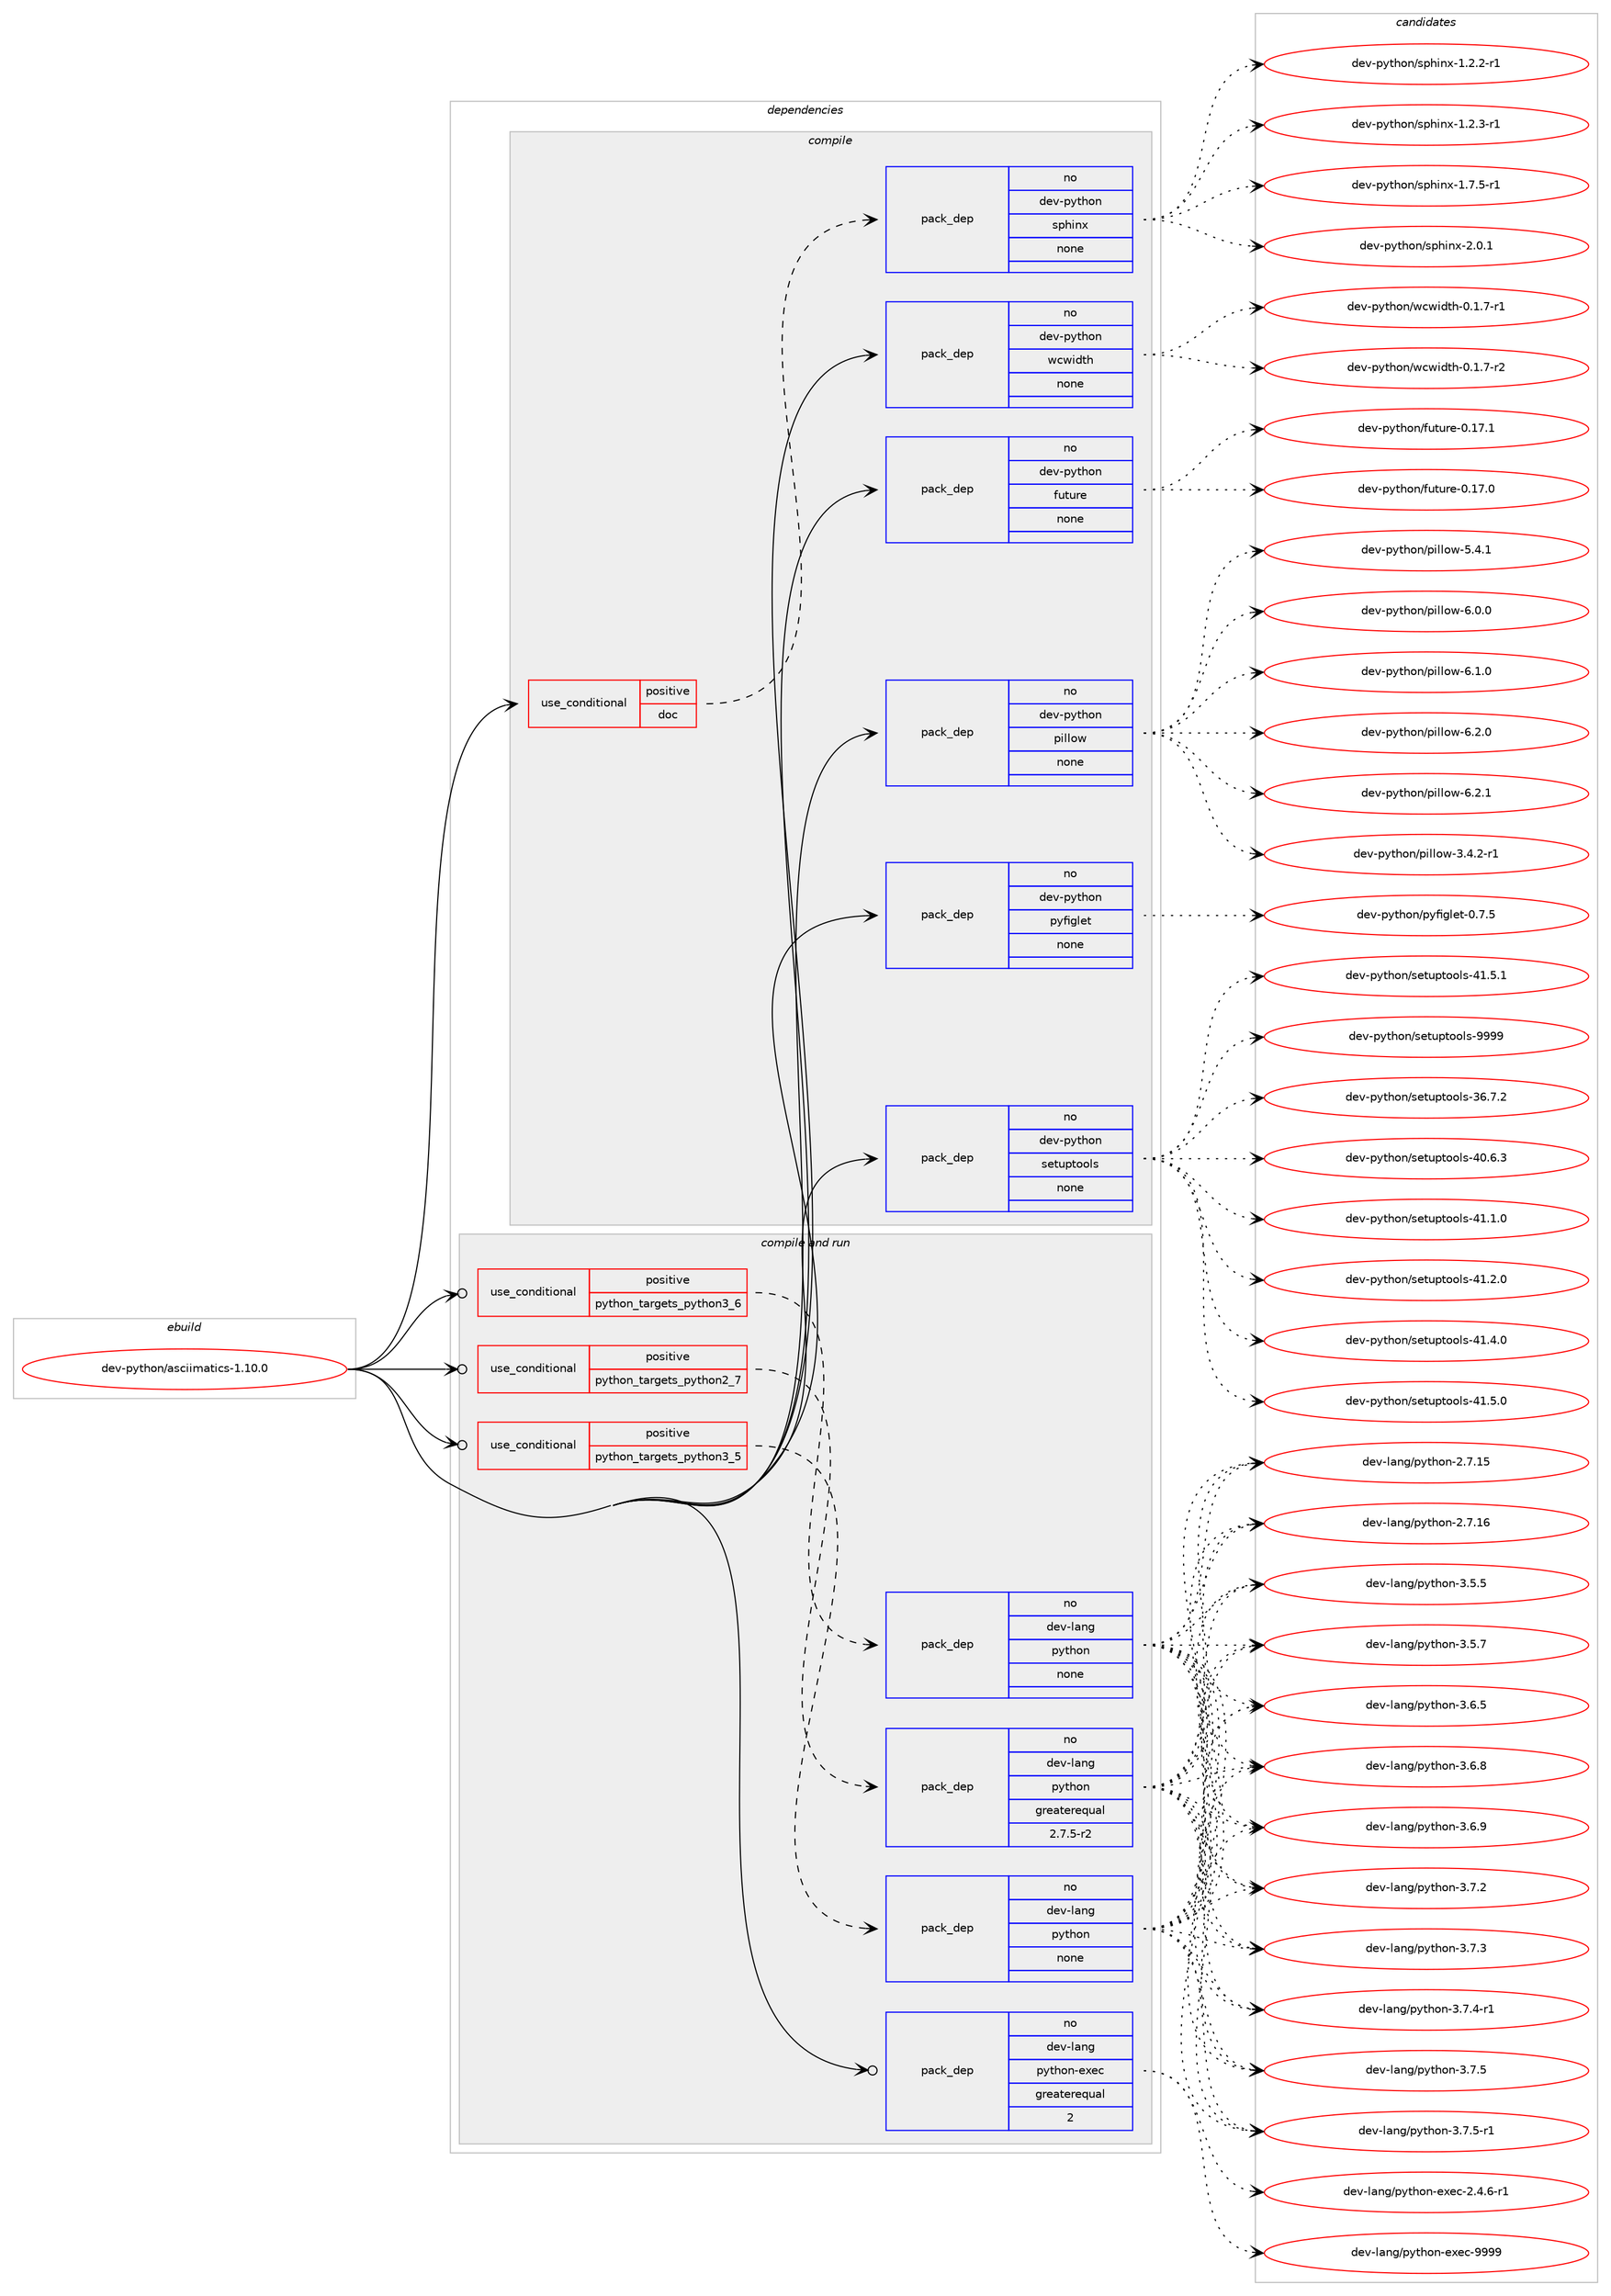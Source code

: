 digraph prolog {

# *************
# Graph options
# *************

newrank=true;
concentrate=true;
compound=true;
graph [rankdir=LR,fontname=Helvetica,fontsize=10,ranksep=1.5];#, ranksep=2.5, nodesep=0.2];
edge  [arrowhead=vee];
node  [fontname=Helvetica,fontsize=10];

# **********
# The ebuild
# **********

subgraph cluster_leftcol {
color=gray;
rank=same;
label=<<i>ebuild</i>>;
id [label="dev-python/asciimatics-1.10.0", color=red, width=4, href="../dev-python/asciimatics-1.10.0.svg"];
}

# ****************
# The dependencies
# ****************

subgraph cluster_midcol {
color=gray;
label=<<i>dependencies</i>>;
subgraph cluster_compile {
fillcolor="#eeeeee";
style=filled;
label=<<i>compile</i>>;
subgraph cond136256 {
dependency594562 [label=<<TABLE BORDER="0" CELLBORDER="1" CELLSPACING="0" CELLPADDING="4"><TR><TD ROWSPAN="3" CELLPADDING="10">use_conditional</TD></TR><TR><TD>positive</TD></TR><TR><TD>doc</TD></TR></TABLE>>, shape=none, color=red];
subgraph pack446534 {
dependency594563 [label=<<TABLE BORDER="0" CELLBORDER="1" CELLSPACING="0" CELLPADDING="4" WIDTH="220"><TR><TD ROWSPAN="6" CELLPADDING="30">pack_dep</TD></TR><TR><TD WIDTH="110">no</TD></TR><TR><TD>dev-python</TD></TR><TR><TD>sphinx</TD></TR><TR><TD>none</TD></TR><TR><TD></TD></TR></TABLE>>, shape=none, color=blue];
}
dependency594562:e -> dependency594563:w [weight=20,style="dashed",arrowhead="vee"];
}
id:e -> dependency594562:w [weight=20,style="solid",arrowhead="vee"];
subgraph pack446535 {
dependency594564 [label=<<TABLE BORDER="0" CELLBORDER="1" CELLSPACING="0" CELLPADDING="4" WIDTH="220"><TR><TD ROWSPAN="6" CELLPADDING="30">pack_dep</TD></TR><TR><TD WIDTH="110">no</TD></TR><TR><TD>dev-python</TD></TR><TR><TD>future</TD></TR><TR><TD>none</TD></TR><TR><TD></TD></TR></TABLE>>, shape=none, color=blue];
}
id:e -> dependency594564:w [weight=20,style="solid",arrowhead="vee"];
subgraph pack446536 {
dependency594565 [label=<<TABLE BORDER="0" CELLBORDER="1" CELLSPACING="0" CELLPADDING="4" WIDTH="220"><TR><TD ROWSPAN="6" CELLPADDING="30">pack_dep</TD></TR><TR><TD WIDTH="110">no</TD></TR><TR><TD>dev-python</TD></TR><TR><TD>pillow</TD></TR><TR><TD>none</TD></TR><TR><TD></TD></TR></TABLE>>, shape=none, color=blue];
}
id:e -> dependency594565:w [weight=20,style="solid",arrowhead="vee"];
subgraph pack446537 {
dependency594566 [label=<<TABLE BORDER="0" CELLBORDER="1" CELLSPACING="0" CELLPADDING="4" WIDTH="220"><TR><TD ROWSPAN="6" CELLPADDING="30">pack_dep</TD></TR><TR><TD WIDTH="110">no</TD></TR><TR><TD>dev-python</TD></TR><TR><TD>pyfiglet</TD></TR><TR><TD>none</TD></TR><TR><TD></TD></TR></TABLE>>, shape=none, color=blue];
}
id:e -> dependency594566:w [weight=20,style="solid",arrowhead="vee"];
subgraph pack446538 {
dependency594567 [label=<<TABLE BORDER="0" CELLBORDER="1" CELLSPACING="0" CELLPADDING="4" WIDTH="220"><TR><TD ROWSPAN="6" CELLPADDING="30">pack_dep</TD></TR><TR><TD WIDTH="110">no</TD></TR><TR><TD>dev-python</TD></TR><TR><TD>setuptools</TD></TR><TR><TD>none</TD></TR><TR><TD></TD></TR></TABLE>>, shape=none, color=blue];
}
id:e -> dependency594567:w [weight=20,style="solid",arrowhead="vee"];
subgraph pack446539 {
dependency594568 [label=<<TABLE BORDER="0" CELLBORDER="1" CELLSPACING="0" CELLPADDING="4" WIDTH="220"><TR><TD ROWSPAN="6" CELLPADDING="30">pack_dep</TD></TR><TR><TD WIDTH="110">no</TD></TR><TR><TD>dev-python</TD></TR><TR><TD>wcwidth</TD></TR><TR><TD>none</TD></TR><TR><TD></TD></TR></TABLE>>, shape=none, color=blue];
}
id:e -> dependency594568:w [weight=20,style="solid",arrowhead="vee"];
}
subgraph cluster_compileandrun {
fillcolor="#eeeeee";
style=filled;
label=<<i>compile and run</i>>;
subgraph cond136257 {
dependency594569 [label=<<TABLE BORDER="0" CELLBORDER="1" CELLSPACING="0" CELLPADDING="4"><TR><TD ROWSPAN="3" CELLPADDING="10">use_conditional</TD></TR><TR><TD>positive</TD></TR><TR><TD>python_targets_python2_7</TD></TR></TABLE>>, shape=none, color=red];
subgraph pack446540 {
dependency594570 [label=<<TABLE BORDER="0" CELLBORDER="1" CELLSPACING="0" CELLPADDING="4" WIDTH="220"><TR><TD ROWSPAN="6" CELLPADDING="30">pack_dep</TD></TR><TR><TD WIDTH="110">no</TD></TR><TR><TD>dev-lang</TD></TR><TR><TD>python</TD></TR><TR><TD>greaterequal</TD></TR><TR><TD>2.7.5-r2</TD></TR></TABLE>>, shape=none, color=blue];
}
dependency594569:e -> dependency594570:w [weight=20,style="dashed",arrowhead="vee"];
}
id:e -> dependency594569:w [weight=20,style="solid",arrowhead="odotvee"];
subgraph cond136258 {
dependency594571 [label=<<TABLE BORDER="0" CELLBORDER="1" CELLSPACING="0" CELLPADDING="4"><TR><TD ROWSPAN="3" CELLPADDING="10">use_conditional</TD></TR><TR><TD>positive</TD></TR><TR><TD>python_targets_python3_5</TD></TR></TABLE>>, shape=none, color=red];
subgraph pack446541 {
dependency594572 [label=<<TABLE BORDER="0" CELLBORDER="1" CELLSPACING="0" CELLPADDING="4" WIDTH="220"><TR><TD ROWSPAN="6" CELLPADDING="30">pack_dep</TD></TR><TR><TD WIDTH="110">no</TD></TR><TR><TD>dev-lang</TD></TR><TR><TD>python</TD></TR><TR><TD>none</TD></TR><TR><TD></TD></TR></TABLE>>, shape=none, color=blue];
}
dependency594571:e -> dependency594572:w [weight=20,style="dashed",arrowhead="vee"];
}
id:e -> dependency594571:w [weight=20,style="solid",arrowhead="odotvee"];
subgraph cond136259 {
dependency594573 [label=<<TABLE BORDER="0" CELLBORDER="1" CELLSPACING="0" CELLPADDING="4"><TR><TD ROWSPAN="3" CELLPADDING="10">use_conditional</TD></TR><TR><TD>positive</TD></TR><TR><TD>python_targets_python3_6</TD></TR></TABLE>>, shape=none, color=red];
subgraph pack446542 {
dependency594574 [label=<<TABLE BORDER="0" CELLBORDER="1" CELLSPACING="0" CELLPADDING="4" WIDTH="220"><TR><TD ROWSPAN="6" CELLPADDING="30">pack_dep</TD></TR><TR><TD WIDTH="110">no</TD></TR><TR><TD>dev-lang</TD></TR><TR><TD>python</TD></TR><TR><TD>none</TD></TR><TR><TD></TD></TR></TABLE>>, shape=none, color=blue];
}
dependency594573:e -> dependency594574:w [weight=20,style="dashed",arrowhead="vee"];
}
id:e -> dependency594573:w [weight=20,style="solid",arrowhead="odotvee"];
subgraph pack446543 {
dependency594575 [label=<<TABLE BORDER="0" CELLBORDER="1" CELLSPACING="0" CELLPADDING="4" WIDTH="220"><TR><TD ROWSPAN="6" CELLPADDING="30">pack_dep</TD></TR><TR><TD WIDTH="110">no</TD></TR><TR><TD>dev-lang</TD></TR><TR><TD>python-exec</TD></TR><TR><TD>greaterequal</TD></TR><TR><TD>2</TD></TR></TABLE>>, shape=none, color=blue];
}
id:e -> dependency594575:w [weight=20,style="solid",arrowhead="odotvee"];
}
subgraph cluster_run {
fillcolor="#eeeeee";
style=filled;
label=<<i>run</i>>;
}
}

# **************
# The candidates
# **************

subgraph cluster_choices {
rank=same;
color=gray;
label=<<i>candidates</i>>;

subgraph choice446534 {
color=black;
nodesep=1;
choice10010111845112121116104111110471151121041051101204549465046504511449 [label="dev-python/sphinx-1.2.2-r1", color=red, width=4,href="../dev-python/sphinx-1.2.2-r1.svg"];
choice10010111845112121116104111110471151121041051101204549465046514511449 [label="dev-python/sphinx-1.2.3-r1", color=red, width=4,href="../dev-python/sphinx-1.2.3-r1.svg"];
choice10010111845112121116104111110471151121041051101204549465546534511449 [label="dev-python/sphinx-1.7.5-r1", color=red, width=4,href="../dev-python/sphinx-1.7.5-r1.svg"];
choice1001011184511212111610411111047115112104105110120455046484649 [label="dev-python/sphinx-2.0.1", color=red, width=4,href="../dev-python/sphinx-2.0.1.svg"];
dependency594563:e -> choice10010111845112121116104111110471151121041051101204549465046504511449:w [style=dotted,weight="100"];
dependency594563:e -> choice10010111845112121116104111110471151121041051101204549465046514511449:w [style=dotted,weight="100"];
dependency594563:e -> choice10010111845112121116104111110471151121041051101204549465546534511449:w [style=dotted,weight="100"];
dependency594563:e -> choice1001011184511212111610411111047115112104105110120455046484649:w [style=dotted,weight="100"];
}
subgraph choice446535 {
color=black;
nodesep=1;
choice100101118451121211161041111104710211711611711410145484649554648 [label="dev-python/future-0.17.0", color=red, width=4,href="../dev-python/future-0.17.0.svg"];
choice100101118451121211161041111104710211711611711410145484649554649 [label="dev-python/future-0.17.1", color=red, width=4,href="../dev-python/future-0.17.1.svg"];
dependency594564:e -> choice100101118451121211161041111104710211711611711410145484649554648:w [style=dotted,weight="100"];
dependency594564:e -> choice100101118451121211161041111104710211711611711410145484649554649:w [style=dotted,weight="100"];
}
subgraph choice446536 {
color=black;
nodesep=1;
choice10010111845112121116104111110471121051081081111194551465246504511449 [label="dev-python/pillow-3.4.2-r1", color=red, width=4,href="../dev-python/pillow-3.4.2-r1.svg"];
choice1001011184511212111610411111047112105108108111119455346524649 [label="dev-python/pillow-5.4.1", color=red, width=4,href="../dev-python/pillow-5.4.1.svg"];
choice1001011184511212111610411111047112105108108111119455446484648 [label="dev-python/pillow-6.0.0", color=red, width=4,href="../dev-python/pillow-6.0.0.svg"];
choice1001011184511212111610411111047112105108108111119455446494648 [label="dev-python/pillow-6.1.0", color=red, width=4,href="../dev-python/pillow-6.1.0.svg"];
choice1001011184511212111610411111047112105108108111119455446504648 [label="dev-python/pillow-6.2.0", color=red, width=4,href="../dev-python/pillow-6.2.0.svg"];
choice1001011184511212111610411111047112105108108111119455446504649 [label="dev-python/pillow-6.2.1", color=red, width=4,href="../dev-python/pillow-6.2.1.svg"];
dependency594565:e -> choice10010111845112121116104111110471121051081081111194551465246504511449:w [style=dotted,weight="100"];
dependency594565:e -> choice1001011184511212111610411111047112105108108111119455346524649:w [style=dotted,weight="100"];
dependency594565:e -> choice1001011184511212111610411111047112105108108111119455446484648:w [style=dotted,weight="100"];
dependency594565:e -> choice1001011184511212111610411111047112105108108111119455446494648:w [style=dotted,weight="100"];
dependency594565:e -> choice1001011184511212111610411111047112105108108111119455446504648:w [style=dotted,weight="100"];
dependency594565:e -> choice1001011184511212111610411111047112105108108111119455446504649:w [style=dotted,weight="100"];
}
subgraph choice446537 {
color=black;
nodesep=1;
choice1001011184511212111610411111047112121102105103108101116454846554653 [label="dev-python/pyfiglet-0.7.5", color=red, width=4,href="../dev-python/pyfiglet-0.7.5.svg"];
dependency594566:e -> choice1001011184511212111610411111047112121102105103108101116454846554653:w [style=dotted,weight="100"];
}
subgraph choice446538 {
color=black;
nodesep=1;
choice100101118451121211161041111104711510111611711211611111110811545515446554650 [label="dev-python/setuptools-36.7.2", color=red, width=4,href="../dev-python/setuptools-36.7.2.svg"];
choice100101118451121211161041111104711510111611711211611111110811545524846544651 [label="dev-python/setuptools-40.6.3", color=red, width=4,href="../dev-python/setuptools-40.6.3.svg"];
choice100101118451121211161041111104711510111611711211611111110811545524946494648 [label="dev-python/setuptools-41.1.0", color=red, width=4,href="../dev-python/setuptools-41.1.0.svg"];
choice100101118451121211161041111104711510111611711211611111110811545524946504648 [label="dev-python/setuptools-41.2.0", color=red, width=4,href="../dev-python/setuptools-41.2.0.svg"];
choice100101118451121211161041111104711510111611711211611111110811545524946524648 [label="dev-python/setuptools-41.4.0", color=red, width=4,href="../dev-python/setuptools-41.4.0.svg"];
choice100101118451121211161041111104711510111611711211611111110811545524946534648 [label="dev-python/setuptools-41.5.0", color=red, width=4,href="../dev-python/setuptools-41.5.0.svg"];
choice100101118451121211161041111104711510111611711211611111110811545524946534649 [label="dev-python/setuptools-41.5.1", color=red, width=4,href="../dev-python/setuptools-41.5.1.svg"];
choice10010111845112121116104111110471151011161171121161111111081154557575757 [label="dev-python/setuptools-9999", color=red, width=4,href="../dev-python/setuptools-9999.svg"];
dependency594567:e -> choice100101118451121211161041111104711510111611711211611111110811545515446554650:w [style=dotted,weight="100"];
dependency594567:e -> choice100101118451121211161041111104711510111611711211611111110811545524846544651:w [style=dotted,weight="100"];
dependency594567:e -> choice100101118451121211161041111104711510111611711211611111110811545524946494648:w [style=dotted,weight="100"];
dependency594567:e -> choice100101118451121211161041111104711510111611711211611111110811545524946504648:w [style=dotted,weight="100"];
dependency594567:e -> choice100101118451121211161041111104711510111611711211611111110811545524946524648:w [style=dotted,weight="100"];
dependency594567:e -> choice100101118451121211161041111104711510111611711211611111110811545524946534648:w [style=dotted,weight="100"];
dependency594567:e -> choice100101118451121211161041111104711510111611711211611111110811545524946534649:w [style=dotted,weight="100"];
dependency594567:e -> choice10010111845112121116104111110471151011161171121161111111081154557575757:w [style=dotted,weight="100"];
}
subgraph choice446539 {
color=black;
nodesep=1;
choice1001011184511212111610411111047119991191051001161044548464946554511449 [label="dev-python/wcwidth-0.1.7-r1", color=red, width=4,href="../dev-python/wcwidth-0.1.7-r1.svg"];
choice1001011184511212111610411111047119991191051001161044548464946554511450 [label="dev-python/wcwidth-0.1.7-r2", color=red, width=4,href="../dev-python/wcwidth-0.1.7-r2.svg"];
dependency594568:e -> choice1001011184511212111610411111047119991191051001161044548464946554511449:w [style=dotted,weight="100"];
dependency594568:e -> choice1001011184511212111610411111047119991191051001161044548464946554511450:w [style=dotted,weight="100"];
}
subgraph choice446540 {
color=black;
nodesep=1;
choice10010111845108971101034711212111610411111045504655464953 [label="dev-lang/python-2.7.15", color=red, width=4,href="../dev-lang/python-2.7.15.svg"];
choice10010111845108971101034711212111610411111045504655464954 [label="dev-lang/python-2.7.16", color=red, width=4,href="../dev-lang/python-2.7.16.svg"];
choice100101118451089711010347112121116104111110455146534653 [label="dev-lang/python-3.5.5", color=red, width=4,href="../dev-lang/python-3.5.5.svg"];
choice100101118451089711010347112121116104111110455146534655 [label="dev-lang/python-3.5.7", color=red, width=4,href="../dev-lang/python-3.5.7.svg"];
choice100101118451089711010347112121116104111110455146544653 [label="dev-lang/python-3.6.5", color=red, width=4,href="../dev-lang/python-3.6.5.svg"];
choice100101118451089711010347112121116104111110455146544656 [label="dev-lang/python-3.6.8", color=red, width=4,href="../dev-lang/python-3.6.8.svg"];
choice100101118451089711010347112121116104111110455146544657 [label="dev-lang/python-3.6.9", color=red, width=4,href="../dev-lang/python-3.6.9.svg"];
choice100101118451089711010347112121116104111110455146554650 [label="dev-lang/python-3.7.2", color=red, width=4,href="../dev-lang/python-3.7.2.svg"];
choice100101118451089711010347112121116104111110455146554651 [label="dev-lang/python-3.7.3", color=red, width=4,href="../dev-lang/python-3.7.3.svg"];
choice1001011184510897110103471121211161041111104551465546524511449 [label="dev-lang/python-3.7.4-r1", color=red, width=4,href="../dev-lang/python-3.7.4-r1.svg"];
choice100101118451089711010347112121116104111110455146554653 [label="dev-lang/python-3.7.5", color=red, width=4,href="../dev-lang/python-3.7.5.svg"];
choice1001011184510897110103471121211161041111104551465546534511449 [label="dev-lang/python-3.7.5-r1", color=red, width=4,href="../dev-lang/python-3.7.5-r1.svg"];
dependency594570:e -> choice10010111845108971101034711212111610411111045504655464953:w [style=dotted,weight="100"];
dependency594570:e -> choice10010111845108971101034711212111610411111045504655464954:w [style=dotted,weight="100"];
dependency594570:e -> choice100101118451089711010347112121116104111110455146534653:w [style=dotted,weight="100"];
dependency594570:e -> choice100101118451089711010347112121116104111110455146534655:w [style=dotted,weight="100"];
dependency594570:e -> choice100101118451089711010347112121116104111110455146544653:w [style=dotted,weight="100"];
dependency594570:e -> choice100101118451089711010347112121116104111110455146544656:w [style=dotted,weight="100"];
dependency594570:e -> choice100101118451089711010347112121116104111110455146544657:w [style=dotted,weight="100"];
dependency594570:e -> choice100101118451089711010347112121116104111110455146554650:w [style=dotted,weight="100"];
dependency594570:e -> choice100101118451089711010347112121116104111110455146554651:w [style=dotted,weight="100"];
dependency594570:e -> choice1001011184510897110103471121211161041111104551465546524511449:w [style=dotted,weight="100"];
dependency594570:e -> choice100101118451089711010347112121116104111110455146554653:w [style=dotted,weight="100"];
dependency594570:e -> choice1001011184510897110103471121211161041111104551465546534511449:w [style=dotted,weight="100"];
}
subgraph choice446541 {
color=black;
nodesep=1;
choice10010111845108971101034711212111610411111045504655464953 [label="dev-lang/python-2.7.15", color=red, width=4,href="../dev-lang/python-2.7.15.svg"];
choice10010111845108971101034711212111610411111045504655464954 [label="dev-lang/python-2.7.16", color=red, width=4,href="../dev-lang/python-2.7.16.svg"];
choice100101118451089711010347112121116104111110455146534653 [label="dev-lang/python-3.5.5", color=red, width=4,href="../dev-lang/python-3.5.5.svg"];
choice100101118451089711010347112121116104111110455146534655 [label="dev-lang/python-3.5.7", color=red, width=4,href="../dev-lang/python-3.5.7.svg"];
choice100101118451089711010347112121116104111110455146544653 [label="dev-lang/python-3.6.5", color=red, width=4,href="../dev-lang/python-3.6.5.svg"];
choice100101118451089711010347112121116104111110455146544656 [label="dev-lang/python-3.6.8", color=red, width=4,href="../dev-lang/python-3.6.8.svg"];
choice100101118451089711010347112121116104111110455146544657 [label="dev-lang/python-3.6.9", color=red, width=4,href="../dev-lang/python-3.6.9.svg"];
choice100101118451089711010347112121116104111110455146554650 [label="dev-lang/python-3.7.2", color=red, width=4,href="../dev-lang/python-3.7.2.svg"];
choice100101118451089711010347112121116104111110455146554651 [label="dev-lang/python-3.7.3", color=red, width=4,href="../dev-lang/python-3.7.3.svg"];
choice1001011184510897110103471121211161041111104551465546524511449 [label="dev-lang/python-3.7.4-r1", color=red, width=4,href="../dev-lang/python-3.7.4-r1.svg"];
choice100101118451089711010347112121116104111110455146554653 [label="dev-lang/python-3.7.5", color=red, width=4,href="../dev-lang/python-3.7.5.svg"];
choice1001011184510897110103471121211161041111104551465546534511449 [label="dev-lang/python-3.7.5-r1", color=red, width=4,href="../dev-lang/python-3.7.5-r1.svg"];
dependency594572:e -> choice10010111845108971101034711212111610411111045504655464953:w [style=dotted,weight="100"];
dependency594572:e -> choice10010111845108971101034711212111610411111045504655464954:w [style=dotted,weight="100"];
dependency594572:e -> choice100101118451089711010347112121116104111110455146534653:w [style=dotted,weight="100"];
dependency594572:e -> choice100101118451089711010347112121116104111110455146534655:w [style=dotted,weight="100"];
dependency594572:e -> choice100101118451089711010347112121116104111110455146544653:w [style=dotted,weight="100"];
dependency594572:e -> choice100101118451089711010347112121116104111110455146544656:w [style=dotted,weight="100"];
dependency594572:e -> choice100101118451089711010347112121116104111110455146544657:w [style=dotted,weight="100"];
dependency594572:e -> choice100101118451089711010347112121116104111110455146554650:w [style=dotted,weight="100"];
dependency594572:e -> choice100101118451089711010347112121116104111110455146554651:w [style=dotted,weight="100"];
dependency594572:e -> choice1001011184510897110103471121211161041111104551465546524511449:w [style=dotted,weight="100"];
dependency594572:e -> choice100101118451089711010347112121116104111110455146554653:w [style=dotted,weight="100"];
dependency594572:e -> choice1001011184510897110103471121211161041111104551465546534511449:w [style=dotted,weight="100"];
}
subgraph choice446542 {
color=black;
nodesep=1;
choice10010111845108971101034711212111610411111045504655464953 [label="dev-lang/python-2.7.15", color=red, width=4,href="../dev-lang/python-2.7.15.svg"];
choice10010111845108971101034711212111610411111045504655464954 [label="dev-lang/python-2.7.16", color=red, width=4,href="../dev-lang/python-2.7.16.svg"];
choice100101118451089711010347112121116104111110455146534653 [label="dev-lang/python-3.5.5", color=red, width=4,href="../dev-lang/python-3.5.5.svg"];
choice100101118451089711010347112121116104111110455146534655 [label="dev-lang/python-3.5.7", color=red, width=4,href="../dev-lang/python-3.5.7.svg"];
choice100101118451089711010347112121116104111110455146544653 [label="dev-lang/python-3.6.5", color=red, width=4,href="../dev-lang/python-3.6.5.svg"];
choice100101118451089711010347112121116104111110455146544656 [label="dev-lang/python-3.6.8", color=red, width=4,href="../dev-lang/python-3.6.8.svg"];
choice100101118451089711010347112121116104111110455146544657 [label="dev-lang/python-3.6.9", color=red, width=4,href="../dev-lang/python-3.6.9.svg"];
choice100101118451089711010347112121116104111110455146554650 [label="dev-lang/python-3.7.2", color=red, width=4,href="../dev-lang/python-3.7.2.svg"];
choice100101118451089711010347112121116104111110455146554651 [label="dev-lang/python-3.7.3", color=red, width=4,href="../dev-lang/python-3.7.3.svg"];
choice1001011184510897110103471121211161041111104551465546524511449 [label="dev-lang/python-3.7.4-r1", color=red, width=4,href="../dev-lang/python-3.7.4-r1.svg"];
choice100101118451089711010347112121116104111110455146554653 [label="dev-lang/python-3.7.5", color=red, width=4,href="../dev-lang/python-3.7.5.svg"];
choice1001011184510897110103471121211161041111104551465546534511449 [label="dev-lang/python-3.7.5-r1", color=red, width=4,href="../dev-lang/python-3.7.5-r1.svg"];
dependency594574:e -> choice10010111845108971101034711212111610411111045504655464953:w [style=dotted,weight="100"];
dependency594574:e -> choice10010111845108971101034711212111610411111045504655464954:w [style=dotted,weight="100"];
dependency594574:e -> choice100101118451089711010347112121116104111110455146534653:w [style=dotted,weight="100"];
dependency594574:e -> choice100101118451089711010347112121116104111110455146534655:w [style=dotted,weight="100"];
dependency594574:e -> choice100101118451089711010347112121116104111110455146544653:w [style=dotted,weight="100"];
dependency594574:e -> choice100101118451089711010347112121116104111110455146544656:w [style=dotted,weight="100"];
dependency594574:e -> choice100101118451089711010347112121116104111110455146544657:w [style=dotted,weight="100"];
dependency594574:e -> choice100101118451089711010347112121116104111110455146554650:w [style=dotted,weight="100"];
dependency594574:e -> choice100101118451089711010347112121116104111110455146554651:w [style=dotted,weight="100"];
dependency594574:e -> choice1001011184510897110103471121211161041111104551465546524511449:w [style=dotted,weight="100"];
dependency594574:e -> choice100101118451089711010347112121116104111110455146554653:w [style=dotted,weight="100"];
dependency594574:e -> choice1001011184510897110103471121211161041111104551465546534511449:w [style=dotted,weight="100"];
}
subgraph choice446543 {
color=black;
nodesep=1;
choice10010111845108971101034711212111610411111045101120101994550465246544511449 [label="dev-lang/python-exec-2.4.6-r1", color=red, width=4,href="../dev-lang/python-exec-2.4.6-r1.svg"];
choice10010111845108971101034711212111610411111045101120101994557575757 [label="dev-lang/python-exec-9999", color=red, width=4,href="../dev-lang/python-exec-9999.svg"];
dependency594575:e -> choice10010111845108971101034711212111610411111045101120101994550465246544511449:w [style=dotted,weight="100"];
dependency594575:e -> choice10010111845108971101034711212111610411111045101120101994557575757:w [style=dotted,weight="100"];
}
}

}

